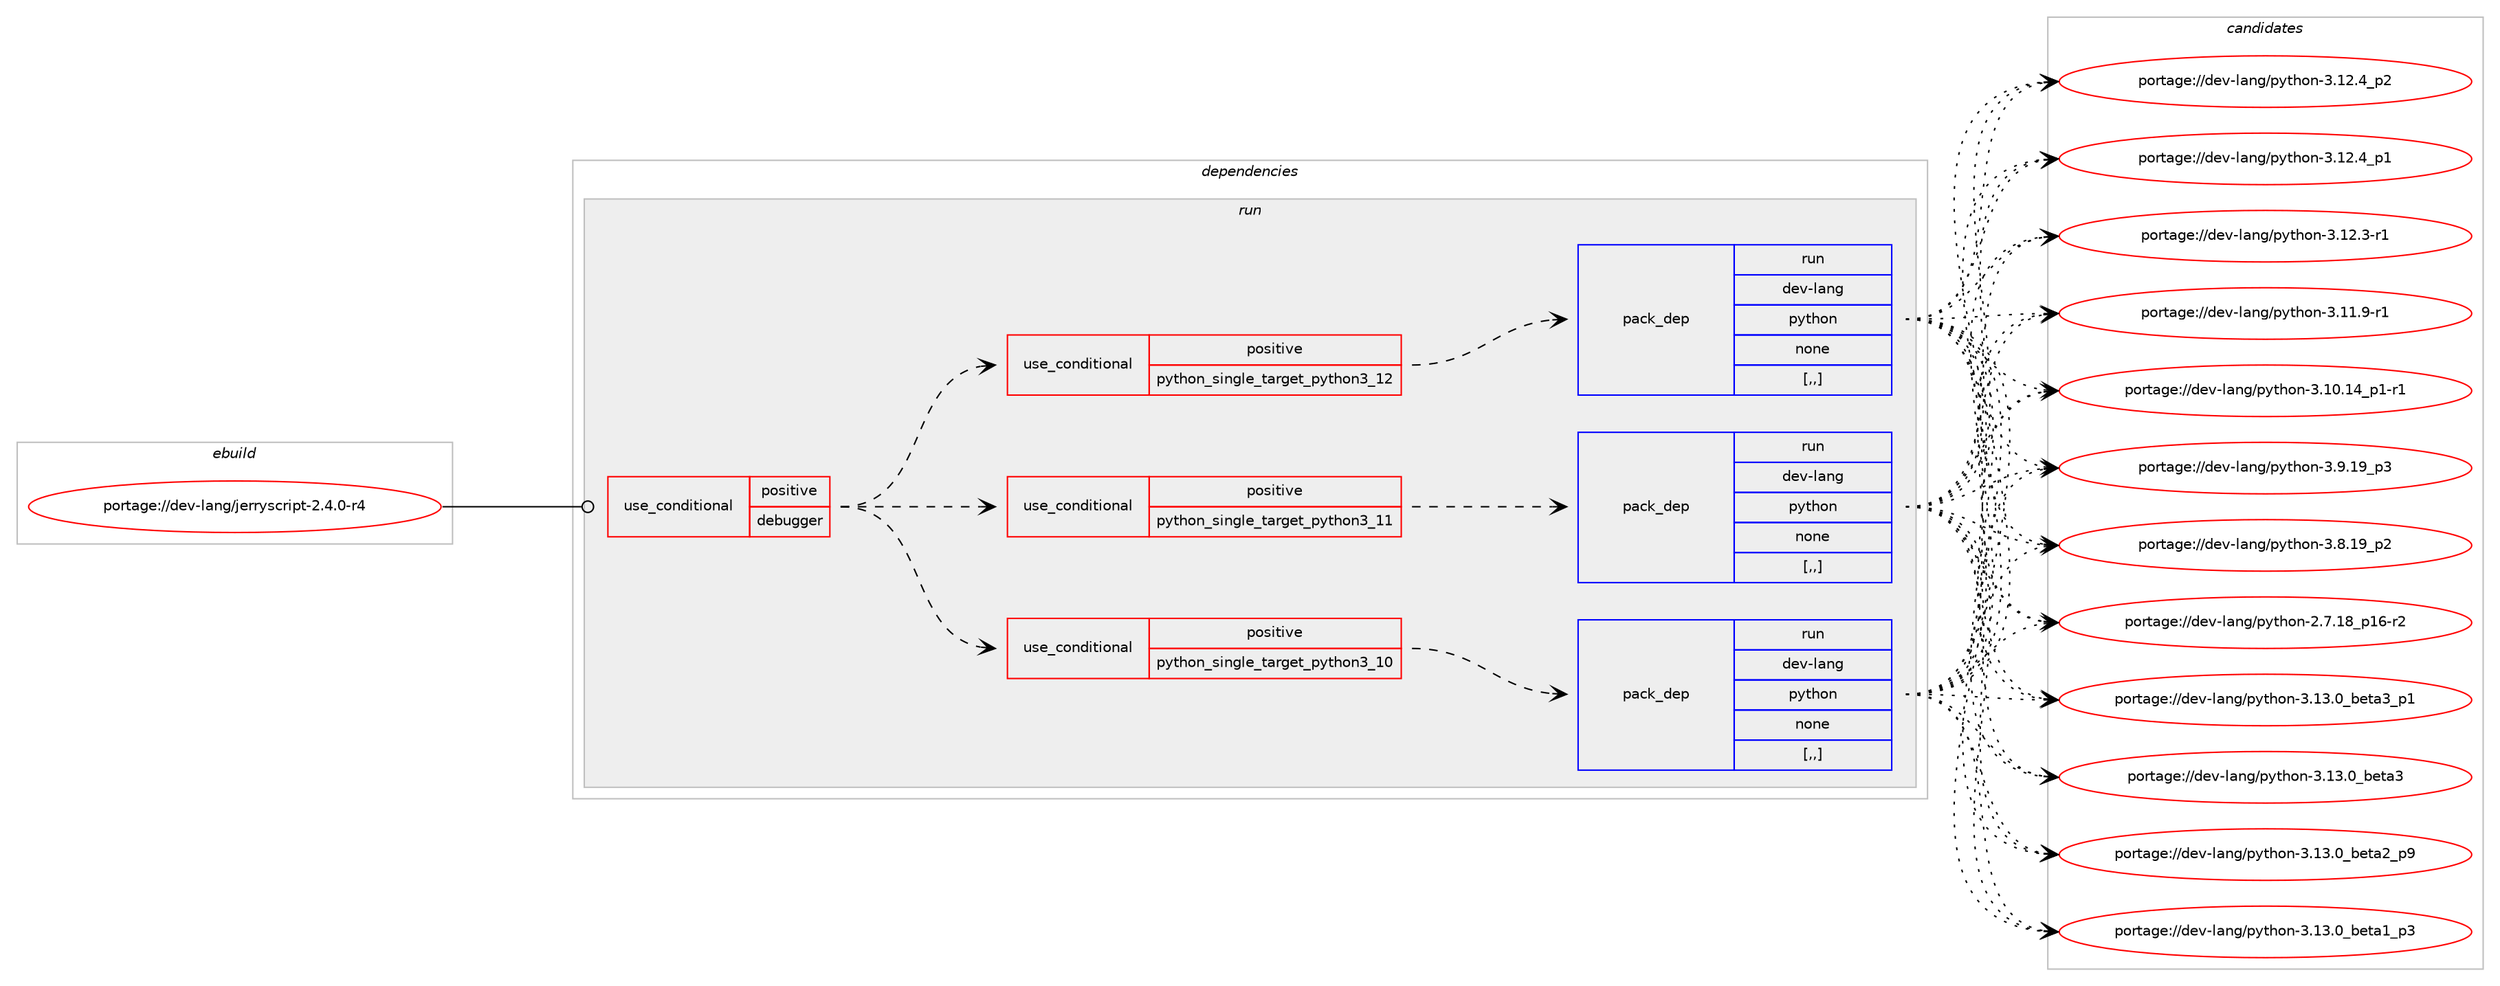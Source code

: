 digraph prolog {

# *************
# Graph options
# *************

newrank=true;
concentrate=true;
compound=true;
graph [rankdir=LR,fontname=Helvetica,fontsize=10,ranksep=1.5];#, ranksep=2.5, nodesep=0.2];
edge  [arrowhead=vee];
node  [fontname=Helvetica,fontsize=10];

# **********
# The ebuild
# **********

subgraph cluster_leftcol {
color=gray;
label=<<i>ebuild</i>>;
id [label="portage://dev-lang/jerryscript-2.4.0-r4", color=red, width=4, href="../dev-lang/jerryscript-2.4.0-r4.svg"];
}

# ****************
# The dependencies
# ****************

subgraph cluster_midcol {
color=gray;
label=<<i>dependencies</i>>;
subgraph cluster_compile {
fillcolor="#eeeeee";
style=filled;
label=<<i>compile</i>>;
}
subgraph cluster_compileandrun {
fillcolor="#eeeeee";
style=filled;
label=<<i>compile and run</i>>;
}
subgraph cluster_run {
fillcolor="#eeeeee";
style=filled;
label=<<i>run</i>>;
subgraph cond23055 {
dependency99049 [label=<<TABLE BORDER="0" CELLBORDER="1" CELLSPACING="0" CELLPADDING="4"><TR><TD ROWSPAN="3" CELLPADDING="10">use_conditional</TD></TR><TR><TD>positive</TD></TR><TR><TD>debugger</TD></TR></TABLE>>, shape=none, color=red];
subgraph cond23056 {
dependency99050 [label=<<TABLE BORDER="0" CELLBORDER="1" CELLSPACING="0" CELLPADDING="4"><TR><TD ROWSPAN="3" CELLPADDING="10">use_conditional</TD></TR><TR><TD>positive</TD></TR><TR><TD>python_single_target_python3_10</TD></TR></TABLE>>, shape=none, color=red];
subgraph pack74923 {
dependency99051 [label=<<TABLE BORDER="0" CELLBORDER="1" CELLSPACING="0" CELLPADDING="4" WIDTH="220"><TR><TD ROWSPAN="6" CELLPADDING="30">pack_dep</TD></TR><TR><TD WIDTH="110">run</TD></TR><TR><TD>dev-lang</TD></TR><TR><TD>python</TD></TR><TR><TD>none</TD></TR><TR><TD>[,,]</TD></TR></TABLE>>, shape=none, color=blue];
}
dependency99050:e -> dependency99051:w [weight=20,style="dashed",arrowhead="vee"];
}
dependency99049:e -> dependency99050:w [weight=20,style="dashed",arrowhead="vee"];
subgraph cond23057 {
dependency99052 [label=<<TABLE BORDER="0" CELLBORDER="1" CELLSPACING="0" CELLPADDING="4"><TR><TD ROWSPAN="3" CELLPADDING="10">use_conditional</TD></TR><TR><TD>positive</TD></TR><TR><TD>python_single_target_python3_11</TD></TR></TABLE>>, shape=none, color=red];
subgraph pack74924 {
dependency99053 [label=<<TABLE BORDER="0" CELLBORDER="1" CELLSPACING="0" CELLPADDING="4" WIDTH="220"><TR><TD ROWSPAN="6" CELLPADDING="30">pack_dep</TD></TR><TR><TD WIDTH="110">run</TD></TR><TR><TD>dev-lang</TD></TR><TR><TD>python</TD></TR><TR><TD>none</TD></TR><TR><TD>[,,]</TD></TR></TABLE>>, shape=none, color=blue];
}
dependency99052:e -> dependency99053:w [weight=20,style="dashed",arrowhead="vee"];
}
dependency99049:e -> dependency99052:w [weight=20,style="dashed",arrowhead="vee"];
subgraph cond23058 {
dependency99054 [label=<<TABLE BORDER="0" CELLBORDER="1" CELLSPACING="0" CELLPADDING="4"><TR><TD ROWSPAN="3" CELLPADDING="10">use_conditional</TD></TR><TR><TD>positive</TD></TR><TR><TD>python_single_target_python3_12</TD></TR></TABLE>>, shape=none, color=red];
subgraph pack74925 {
dependency99055 [label=<<TABLE BORDER="0" CELLBORDER="1" CELLSPACING="0" CELLPADDING="4" WIDTH="220"><TR><TD ROWSPAN="6" CELLPADDING="30">pack_dep</TD></TR><TR><TD WIDTH="110">run</TD></TR><TR><TD>dev-lang</TD></TR><TR><TD>python</TD></TR><TR><TD>none</TD></TR><TR><TD>[,,]</TD></TR></TABLE>>, shape=none, color=blue];
}
dependency99054:e -> dependency99055:w [weight=20,style="dashed",arrowhead="vee"];
}
dependency99049:e -> dependency99054:w [weight=20,style="dashed",arrowhead="vee"];
}
id:e -> dependency99049:w [weight=20,style="solid",arrowhead="odot"];
}
}

# **************
# The candidates
# **************

subgraph cluster_choices {
rank=same;
color=gray;
label=<<i>candidates</i>>;

subgraph choice74923 {
color=black;
nodesep=1;
choice10010111845108971101034711212111610411111045514649514648959810111697519511249 [label="portage://dev-lang/python-3.13.0_beta3_p1", color=red, width=4,href="../dev-lang/python-3.13.0_beta3_p1.svg"];
choice1001011184510897110103471121211161041111104551464951464895981011169751 [label="portage://dev-lang/python-3.13.0_beta3", color=red, width=4,href="../dev-lang/python-3.13.0_beta3.svg"];
choice10010111845108971101034711212111610411111045514649514648959810111697509511257 [label="portage://dev-lang/python-3.13.0_beta2_p9", color=red, width=4,href="../dev-lang/python-3.13.0_beta2_p9.svg"];
choice10010111845108971101034711212111610411111045514649514648959810111697499511251 [label="portage://dev-lang/python-3.13.0_beta1_p3", color=red, width=4,href="../dev-lang/python-3.13.0_beta1_p3.svg"];
choice100101118451089711010347112121116104111110455146495046529511250 [label="portage://dev-lang/python-3.12.4_p2", color=red, width=4,href="../dev-lang/python-3.12.4_p2.svg"];
choice100101118451089711010347112121116104111110455146495046529511249 [label="portage://dev-lang/python-3.12.4_p1", color=red, width=4,href="../dev-lang/python-3.12.4_p1.svg"];
choice100101118451089711010347112121116104111110455146495046514511449 [label="portage://dev-lang/python-3.12.3-r1", color=red, width=4,href="../dev-lang/python-3.12.3-r1.svg"];
choice100101118451089711010347112121116104111110455146494946574511449 [label="portage://dev-lang/python-3.11.9-r1", color=red, width=4,href="../dev-lang/python-3.11.9-r1.svg"];
choice100101118451089711010347112121116104111110455146494846495295112494511449 [label="portage://dev-lang/python-3.10.14_p1-r1", color=red, width=4,href="../dev-lang/python-3.10.14_p1-r1.svg"];
choice100101118451089711010347112121116104111110455146574649579511251 [label="portage://dev-lang/python-3.9.19_p3", color=red, width=4,href="../dev-lang/python-3.9.19_p3.svg"];
choice100101118451089711010347112121116104111110455146564649579511250 [label="portage://dev-lang/python-3.8.19_p2", color=red, width=4,href="../dev-lang/python-3.8.19_p2.svg"];
choice100101118451089711010347112121116104111110455046554649569511249544511450 [label="portage://dev-lang/python-2.7.18_p16-r2", color=red, width=4,href="../dev-lang/python-2.7.18_p16-r2.svg"];
dependency99051:e -> choice10010111845108971101034711212111610411111045514649514648959810111697519511249:w [style=dotted,weight="100"];
dependency99051:e -> choice1001011184510897110103471121211161041111104551464951464895981011169751:w [style=dotted,weight="100"];
dependency99051:e -> choice10010111845108971101034711212111610411111045514649514648959810111697509511257:w [style=dotted,weight="100"];
dependency99051:e -> choice10010111845108971101034711212111610411111045514649514648959810111697499511251:w [style=dotted,weight="100"];
dependency99051:e -> choice100101118451089711010347112121116104111110455146495046529511250:w [style=dotted,weight="100"];
dependency99051:e -> choice100101118451089711010347112121116104111110455146495046529511249:w [style=dotted,weight="100"];
dependency99051:e -> choice100101118451089711010347112121116104111110455146495046514511449:w [style=dotted,weight="100"];
dependency99051:e -> choice100101118451089711010347112121116104111110455146494946574511449:w [style=dotted,weight="100"];
dependency99051:e -> choice100101118451089711010347112121116104111110455146494846495295112494511449:w [style=dotted,weight="100"];
dependency99051:e -> choice100101118451089711010347112121116104111110455146574649579511251:w [style=dotted,weight="100"];
dependency99051:e -> choice100101118451089711010347112121116104111110455146564649579511250:w [style=dotted,weight="100"];
dependency99051:e -> choice100101118451089711010347112121116104111110455046554649569511249544511450:w [style=dotted,weight="100"];
}
subgraph choice74924 {
color=black;
nodesep=1;
choice10010111845108971101034711212111610411111045514649514648959810111697519511249 [label="portage://dev-lang/python-3.13.0_beta3_p1", color=red, width=4,href="../dev-lang/python-3.13.0_beta3_p1.svg"];
choice1001011184510897110103471121211161041111104551464951464895981011169751 [label="portage://dev-lang/python-3.13.0_beta3", color=red, width=4,href="../dev-lang/python-3.13.0_beta3.svg"];
choice10010111845108971101034711212111610411111045514649514648959810111697509511257 [label="portage://dev-lang/python-3.13.0_beta2_p9", color=red, width=4,href="../dev-lang/python-3.13.0_beta2_p9.svg"];
choice10010111845108971101034711212111610411111045514649514648959810111697499511251 [label="portage://dev-lang/python-3.13.0_beta1_p3", color=red, width=4,href="../dev-lang/python-3.13.0_beta1_p3.svg"];
choice100101118451089711010347112121116104111110455146495046529511250 [label="portage://dev-lang/python-3.12.4_p2", color=red, width=4,href="../dev-lang/python-3.12.4_p2.svg"];
choice100101118451089711010347112121116104111110455146495046529511249 [label="portage://dev-lang/python-3.12.4_p1", color=red, width=4,href="../dev-lang/python-3.12.4_p1.svg"];
choice100101118451089711010347112121116104111110455146495046514511449 [label="portage://dev-lang/python-3.12.3-r1", color=red, width=4,href="../dev-lang/python-3.12.3-r1.svg"];
choice100101118451089711010347112121116104111110455146494946574511449 [label="portage://dev-lang/python-3.11.9-r1", color=red, width=4,href="../dev-lang/python-3.11.9-r1.svg"];
choice100101118451089711010347112121116104111110455146494846495295112494511449 [label="portage://dev-lang/python-3.10.14_p1-r1", color=red, width=4,href="../dev-lang/python-3.10.14_p1-r1.svg"];
choice100101118451089711010347112121116104111110455146574649579511251 [label="portage://dev-lang/python-3.9.19_p3", color=red, width=4,href="../dev-lang/python-3.9.19_p3.svg"];
choice100101118451089711010347112121116104111110455146564649579511250 [label="portage://dev-lang/python-3.8.19_p2", color=red, width=4,href="../dev-lang/python-3.8.19_p2.svg"];
choice100101118451089711010347112121116104111110455046554649569511249544511450 [label="portage://dev-lang/python-2.7.18_p16-r2", color=red, width=4,href="../dev-lang/python-2.7.18_p16-r2.svg"];
dependency99053:e -> choice10010111845108971101034711212111610411111045514649514648959810111697519511249:w [style=dotted,weight="100"];
dependency99053:e -> choice1001011184510897110103471121211161041111104551464951464895981011169751:w [style=dotted,weight="100"];
dependency99053:e -> choice10010111845108971101034711212111610411111045514649514648959810111697509511257:w [style=dotted,weight="100"];
dependency99053:e -> choice10010111845108971101034711212111610411111045514649514648959810111697499511251:w [style=dotted,weight="100"];
dependency99053:e -> choice100101118451089711010347112121116104111110455146495046529511250:w [style=dotted,weight="100"];
dependency99053:e -> choice100101118451089711010347112121116104111110455146495046529511249:w [style=dotted,weight="100"];
dependency99053:e -> choice100101118451089711010347112121116104111110455146495046514511449:w [style=dotted,weight="100"];
dependency99053:e -> choice100101118451089711010347112121116104111110455146494946574511449:w [style=dotted,weight="100"];
dependency99053:e -> choice100101118451089711010347112121116104111110455146494846495295112494511449:w [style=dotted,weight="100"];
dependency99053:e -> choice100101118451089711010347112121116104111110455146574649579511251:w [style=dotted,weight="100"];
dependency99053:e -> choice100101118451089711010347112121116104111110455146564649579511250:w [style=dotted,weight="100"];
dependency99053:e -> choice100101118451089711010347112121116104111110455046554649569511249544511450:w [style=dotted,weight="100"];
}
subgraph choice74925 {
color=black;
nodesep=1;
choice10010111845108971101034711212111610411111045514649514648959810111697519511249 [label="portage://dev-lang/python-3.13.0_beta3_p1", color=red, width=4,href="../dev-lang/python-3.13.0_beta3_p1.svg"];
choice1001011184510897110103471121211161041111104551464951464895981011169751 [label="portage://dev-lang/python-3.13.0_beta3", color=red, width=4,href="../dev-lang/python-3.13.0_beta3.svg"];
choice10010111845108971101034711212111610411111045514649514648959810111697509511257 [label="portage://dev-lang/python-3.13.0_beta2_p9", color=red, width=4,href="../dev-lang/python-3.13.0_beta2_p9.svg"];
choice10010111845108971101034711212111610411111045514649514648959810111697499511251 [label="portage://dev-lang/python-3.13.0_beta1_p3", color=red, width=4,href="../dev-lang/python-3.13.0_beta1_p3.svg"];
choice100101118451089711010347112121116104111110455146495046529511250 [label="portage://dev-lang/python-3.12.4_p2", color=red, width=4,href="../dev-lang/python-3.12.4_p2.svg"];
choice100101118451089711010347112121116104111110455146495046529511249 [label="portage://dev-lang/python-3.12.4_p1", color=red, width=4,href="../dev-lang/python-3.12.4_p1.svg"];
choice100101118451089711010347112121116104111110455146495046514511449 [label="portage://dev-lang/python-3.12.3-r1", color=red, width=4,href="../dev-lang/python-3.12.3-r1.svg"];
choice100101118451089711010347112121116104111110455146494946574511449 [label="portage://dev-lang/python-3.11.9-r1", color=red, width=4,href="../dev-lang/python-3.11.9-r1.svg"];
choice100101118451089711010347112121116104111110455146494846495295112494511449 [label="portage://dev-lang/python-3.10.14_p1-r1", color=red, width=4,href="../dev-lang/python-3.10.14_p1-r1.svg"];
choice100101118451089711010347112121116104111110455146574649579511251 [label="portage://dev-lang/python-3.9.19_p3", color=red, width=4,href="../dev-lang/python-3.9.19_p3.svg"];
choice100101118451089711010347112121116104111110455146564649579511250 [label="portage://dev-lang/python-3.8.19_p2", color=red, width=4,href="../dev-lang/python-3.8.19_p2.svg"];
choice100101118451089711010347112121116104111110455046554649569511249544511450 [label="portage://dev-lang/python-2.7.18_p16-r2", color=red, width=4,href="../dev-lang/python-2.7.18_p16-r2.svg"];
dependency99055:e -> choice10010111845108971101034711212111610411111045514649514648959810111697519511249:w [style=dotted,weight="100"];
dependency99055:e -> choice1001011184510897110103471121211161041111104551464951464895981011169751:w [style=dotted,weight="100"];
dependency99055:e -> choice10010111845108971101034711212111610411111045514649514648959810111697509511257:w [style=dotted,weight="100"];
dependency99055:e -> choice10010111845108971101034711212111610411111045514649514648959810111697499511251:w [style=dotted,weight="100"];
dependency99055:e -> choice100101118451089711010347112121116104111110455146495046529511250:w [style=dotted,weight="100"];
dependency99055:e -> choice100101118451089711010347112121116104111110455146495046529511249:w [style=dotted,weight="100"];
dependency99055:e -> choice100101118451089711010347112121116104111110455146495046514511449:w [style=dotted,weight="100"];
dependency99055:e -> choice100101118451089711010347112121116104111110455146494946574511449:w [style=dotted,weight="100"];
dependency99055:e -> choice100101118451089711010347112121116104111110455146494846495295112494511449:w [style=dotted,weight="100"];
dependency99055:e -> choice100101118451089711010347112121116104111110455146574649579511251:w [style=dotted,weight="100"];
dependency99055:e -> choice100101118451089711010347112121116104111110455146564649579511250:w [style=dotted,weight="100"];
dependency99055:e -> choice100101118451089711010347112121116104111110455046554649569511249544511450:w [style=dotted,weight="100"];
}
}

}
